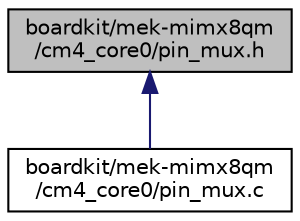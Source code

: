 digraph "boardkit/mek-mimx8qm/cm4_core0/pin_mux.h"
{
  edge [fontname="Helvetica",fontsize="10",labelfontname="Helvetica",labelfontsize="10"];
  node [fontname="Helvetica",fontsize="10",shape=record];
  Node2 [label="boardkit/mek-mimx8qm\l/cm4_core0/pin_mux.h",height=0.2,width=0.4,color="black", fillcolor="grey75", style="filled", fontcolor="black"];
  Node2 -> Node3 [dir="back",color="midnightblue",fontsize="10",style="solid",fontname="Helvetica"];
  Node3 [label="boardkit/mek-mimx8qm\l/cm4_core0/pin_mux.c",height=0.2,width=0.4,color="black", fillcolor="white", style="filled",URL="$mek-mimx8qm_2cm4__core0_2pin__mux_8c.html"];
}

